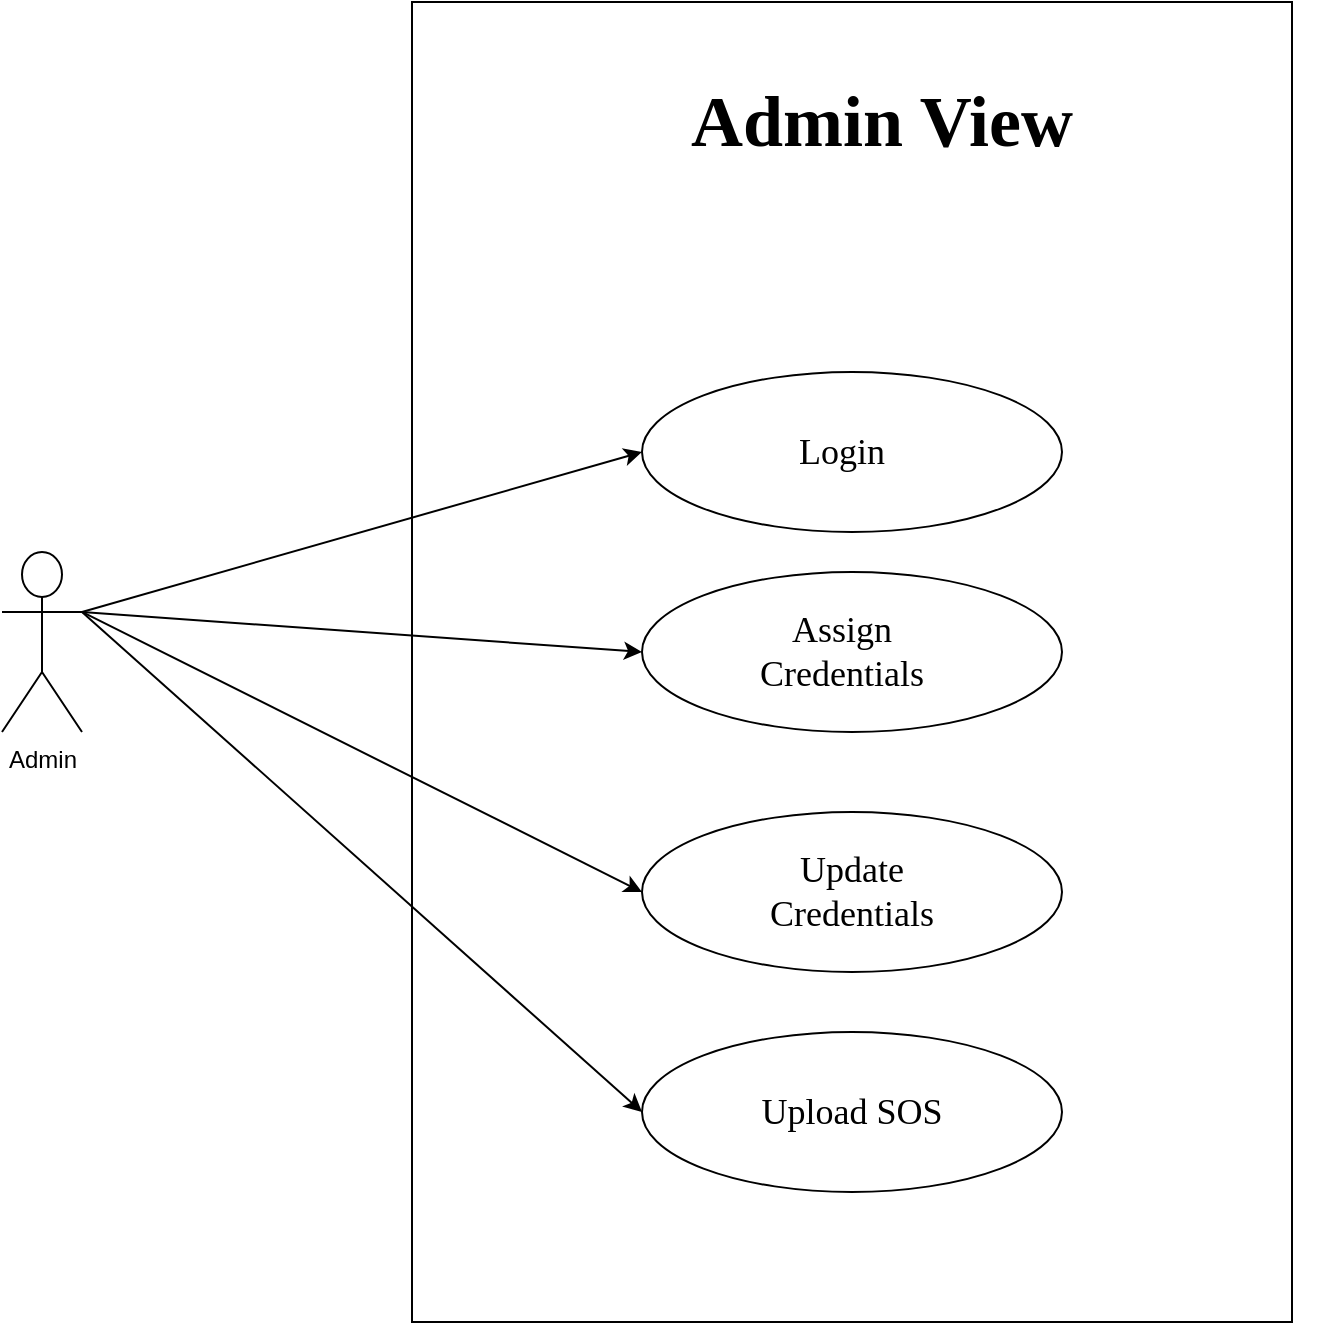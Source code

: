 <mxfile version="24.1.0" type="device">
  <diagram name="Page-1" id="3U6WLbk4xSi_iQSTq3Mc">
    <mxGraphModel dx="2573" dy="1918" grid="1" gridSize="10" guides="1" tooltips="1" connect="1" arrows="1" fold="1" page="1" pageScale="1" pageWidth="850" pageHeight="1100" math="0" shadow="0">
      <root>
        <mxCell id="0" />
        <mxCell id="1" parent="0" />
        <mxCell id="oL--SGEV0s0IDcvez-js-1" value="" style="rounded=0;whiteSpace=wrap;html=1;" vertex="1" parent="1">
          <mxGeometry x="-85" y="-655" width="440" height="660" as="geometry" />
        </mxCell>
        <mxCell id="oL--SGEV0s0IDcvez-js-2" value="" style="group" vertex="1" connectable="0" parent="1">
          <mxGeometry x="30" y="-470" width="210" height="80" as="geometry" />
        </mxCell>
        <mxCell id="oL--SGEV0s0IDcvez-js-3" value="" style="ellipse;whiteSpace=wrap;html=1;" vertex="1" parent="oL--SGEV0s0IDcvez-js-2">
          <mxGeometry width="210" height="80" as="geometry" />
        </mxCell>
        <mxCell id="oL--SGEV0s0IDcvez-js-4" value="&lt;font face=&quot;Tahoma&quot; style=&quot;font-size: 18px;&quot;&gt;Login&lt;/font&gt;" style="text;html=1;align=center;verticalAlign=middle;whiteSpace=wrap;rounded=0;" vertex="1" parent="oL--SGEV0s0IDcvez-js-2">
          <mxGeometry x="70" y="25" width="60" height="30" as="geometry" />
        </mxCell>
        <mxCell id="oL--SGEV0s0IDcvez-js-5" value="" style="group" vertex="1" connectable="0" parent="1">
          <mxGeometry x="30" y="-370" width="210" height="80" as="geometry" />
        </mxCell>
        <mxCell id="oL--SGEV0s0IDcvez-js-6" value="" style="ellipse;whiteSpace=wrap;html=1;" vertex="1" parent="oL--SGEV0s0IDcvez-js-5">
          <mxGeometry width="210" height="80" as="geometry" />
        </mxCell>
        <mxCell id="oL--SGEV0s0IDcvez-js-7" value="&lt;font face=&quot;Tahoma&quot; style=&quot;font-size: 18px;&quot;&gt;Assign Credentials&lt;/font&gt;" style="text;html=1;align=center;verticalAlign=middle;whiteSpace=wrap;rounded=0;" vertex="1" parent="oL--SGEV0s0IDcvez-js-5">
          <mxGeometry x="70" y="25" width="60" height="30" as="geometry" />
        </mxCell>
        <mxCell id="oL--SGEV0s0IDcvez-js-8" value="" style="group" vertex="1" connectable="0" parent="1">
          <mxGeometry x="30" y="-140" width="210" height="80" as="geometry" />
        </mxCell>
        <mxCell id="oL--SGEV0s0IDcvez-js-9" value="" style="ellipse;whiteSpace=wrap;html=1;" vertex="1" parent="oL--SGEV0s0IDcvez-js-8">
          <mxGeometry width="210" height="80" as="geometry" />
        </mxCell>
        <mxCell id="oL--SGEV0s0IDcvez-js-10" value="&lt;font face=&quot;Tahoma&quot; style=&quot;font-size: 18px;&quot;&gt;Upload SOS&lt;/font&gt;" style="text;html=1;align=center;verticalAlign=middle;whiteSpace=wrap;rounded=0;" vertex="1" parent="oL--SGEV0s0IDcvez-js-8">
          <mxGeometry x="35" y="10" width="140" height="60" as="geometry" />
        </mxCell>
        <mxCell id="oL--SGEV0s0IDcvez-js-11" value="Admin" style="shape=umlActor;verticalLabelPosition=bottom;verticalAlign=top;html=1;outlineConnect=0;" vertex="1" parent="1">
          <mxGeometry x="-290" y="-380" width="40" height="90" as="geometry" />
        </mxCell>
        <mxCell id="oL--SGEV0s0IDcvez-js-12" value="" style="endArrow=classic;html=1;rounded=0;exitX=1;exitY=0.333;exitDx=0;exitDy=0;exitPerimeter=0;entryX=0;entryY=0.5;entryDx=0;entryDy=0;" edge="1" parent="1" source="oL--SGEV0s0IDcvez-js-11" target="oL--SGEV0s0IDcvez-js-3">
          <mxGeometry width="50" height="50" relative="1" as="geometry">
            <mxPoint x="-240" y="10" as="sourcePoint" />
            <mxPoint x="30" y="-430" as="targetPoint" />
          </mxGeometry>
        </mxCell>
        <mxCell id="oL--SGEV0s0IDcvez-js-13" value="" style="endArrow=classic;html=1;rounded=0;exitX=1;exitY=0.333;exitDx=0;exitDy=0;exitPerimeter=0;entryX=0;entryY=0.5;entryDx=0;entryDy=0;" edge="1" parent="1" source="oL--SGEV0s0IDcvez-js-11" target="oL--SGEV0s0IDcvez-js-6">
          <mxGeometry width="50" height="50" relative="1" as="geometry">
            <mxPoint x="-240" y="-340" as="sourcePoint" />
            <mxPoint x="40" y="-420" as="targetPoint" />
          </mxGeometry>
        </mxCell>
        <mxCell id="oL--SGEV0s0IDcvez-js-14" value="&lt;font face=&quot;Times New Roman&quot; style=&quot;font-size: 36px;&quot;&gt;&lt;b style=&quot;&quot;&gt;Admin View&lt;/b&gt;&lt;/font&gt;" style="text;html=1;align=center;verticalAlign=middle;whiteSpace=wrap;rounded=0;" vertex="1" parent="1">
          <mxGeometry x="-70" y="-620" width="440" height="50" as="geometry" />
        </mxCell>
        <mxCell id="oL--SGEV0s0IDcvez-js-15" value="" style="group" vertex="1" connectable="0" parent="1">
          <mxGeometry x="30" y="-250" width="210" height="80" as="geometry" />
        </mxCell>
        <mxCell id="oL--SGEV0s0IDcvez-js-16" value="" style="ellipse;whiteSpace=wrap;html=1;" vertex="1" parent="oL--SGEV0s0IDcvez-js-15">
          <mxGeometry width="210" height="80" as="geometry" />
        </mxCell>
        <mxCell id="oL--SGEV0s0IDcvez-js-17" value="&lt;font face=&quot;Tahoma&quot; style=&quot;font-size: 18px;&quot;&gt;Update Credentials&lt;/font&gt;" style="text;html=1;align=center;verticalAlign=middle;whiteSpace=wrap;rounded=0;" vertex="1" parent="oL--SGEV0s0IDcvez-js-15">
          <mxGeometry x="35" y="10" width="140" height="60" as="geometry" />
        </mxCell>
        <mxCell id="oL--SGEV0s0IDcvez-js-18" value="" style="endArrow=classic;html=1;rounded=0;exitX=1;exitY=0.333;exitDx=0;exitDy=0;exitPerimeter=0;entryX=0;entryY=0.5;entryDx=0;entryDy=0;" edge="1" parent="1" source="oL--SGEV0s0IDcvez-js-11" target="oL--SGEV0s0IDcvez-js-16">
          <mxGeometry width="50" height="50" relative="1" as="geometry">
            <mxPoint x="-240" y="-340" as="sourcePoint" />
            <mxPoint x="40" y="-320" as="targetPoint" />
          </mxGeometry>
        </mxCell>
        <mxCell id="oL--SGEV0s0IDcvez-js-19" value="" style="endArrow=classic;html=1;rounded=0;exitX=1;exitY=0.333;exitDx=0;exitDy=0;exitPerimeter=0;entryX=0;entryY=0.5;entryDx=0;entryDy=0;" edge="1" parent="1" source="oL--SGEV0s0IDcvez-js-11" target="oL--SGEV0s0IDcvez-js-9">
          <mxGeometry width="50" height="50" relative="1" as="geometry">
            <mxPoint x="-240" y="-340" as="sourcePoint" />
            <mxPoint x="40" y="-200" as="targetPoint" />
          </mxGeometry>
        </mxCell>
      </root>
    </mxGraphModel>
  </diagram>
</mxfile>
